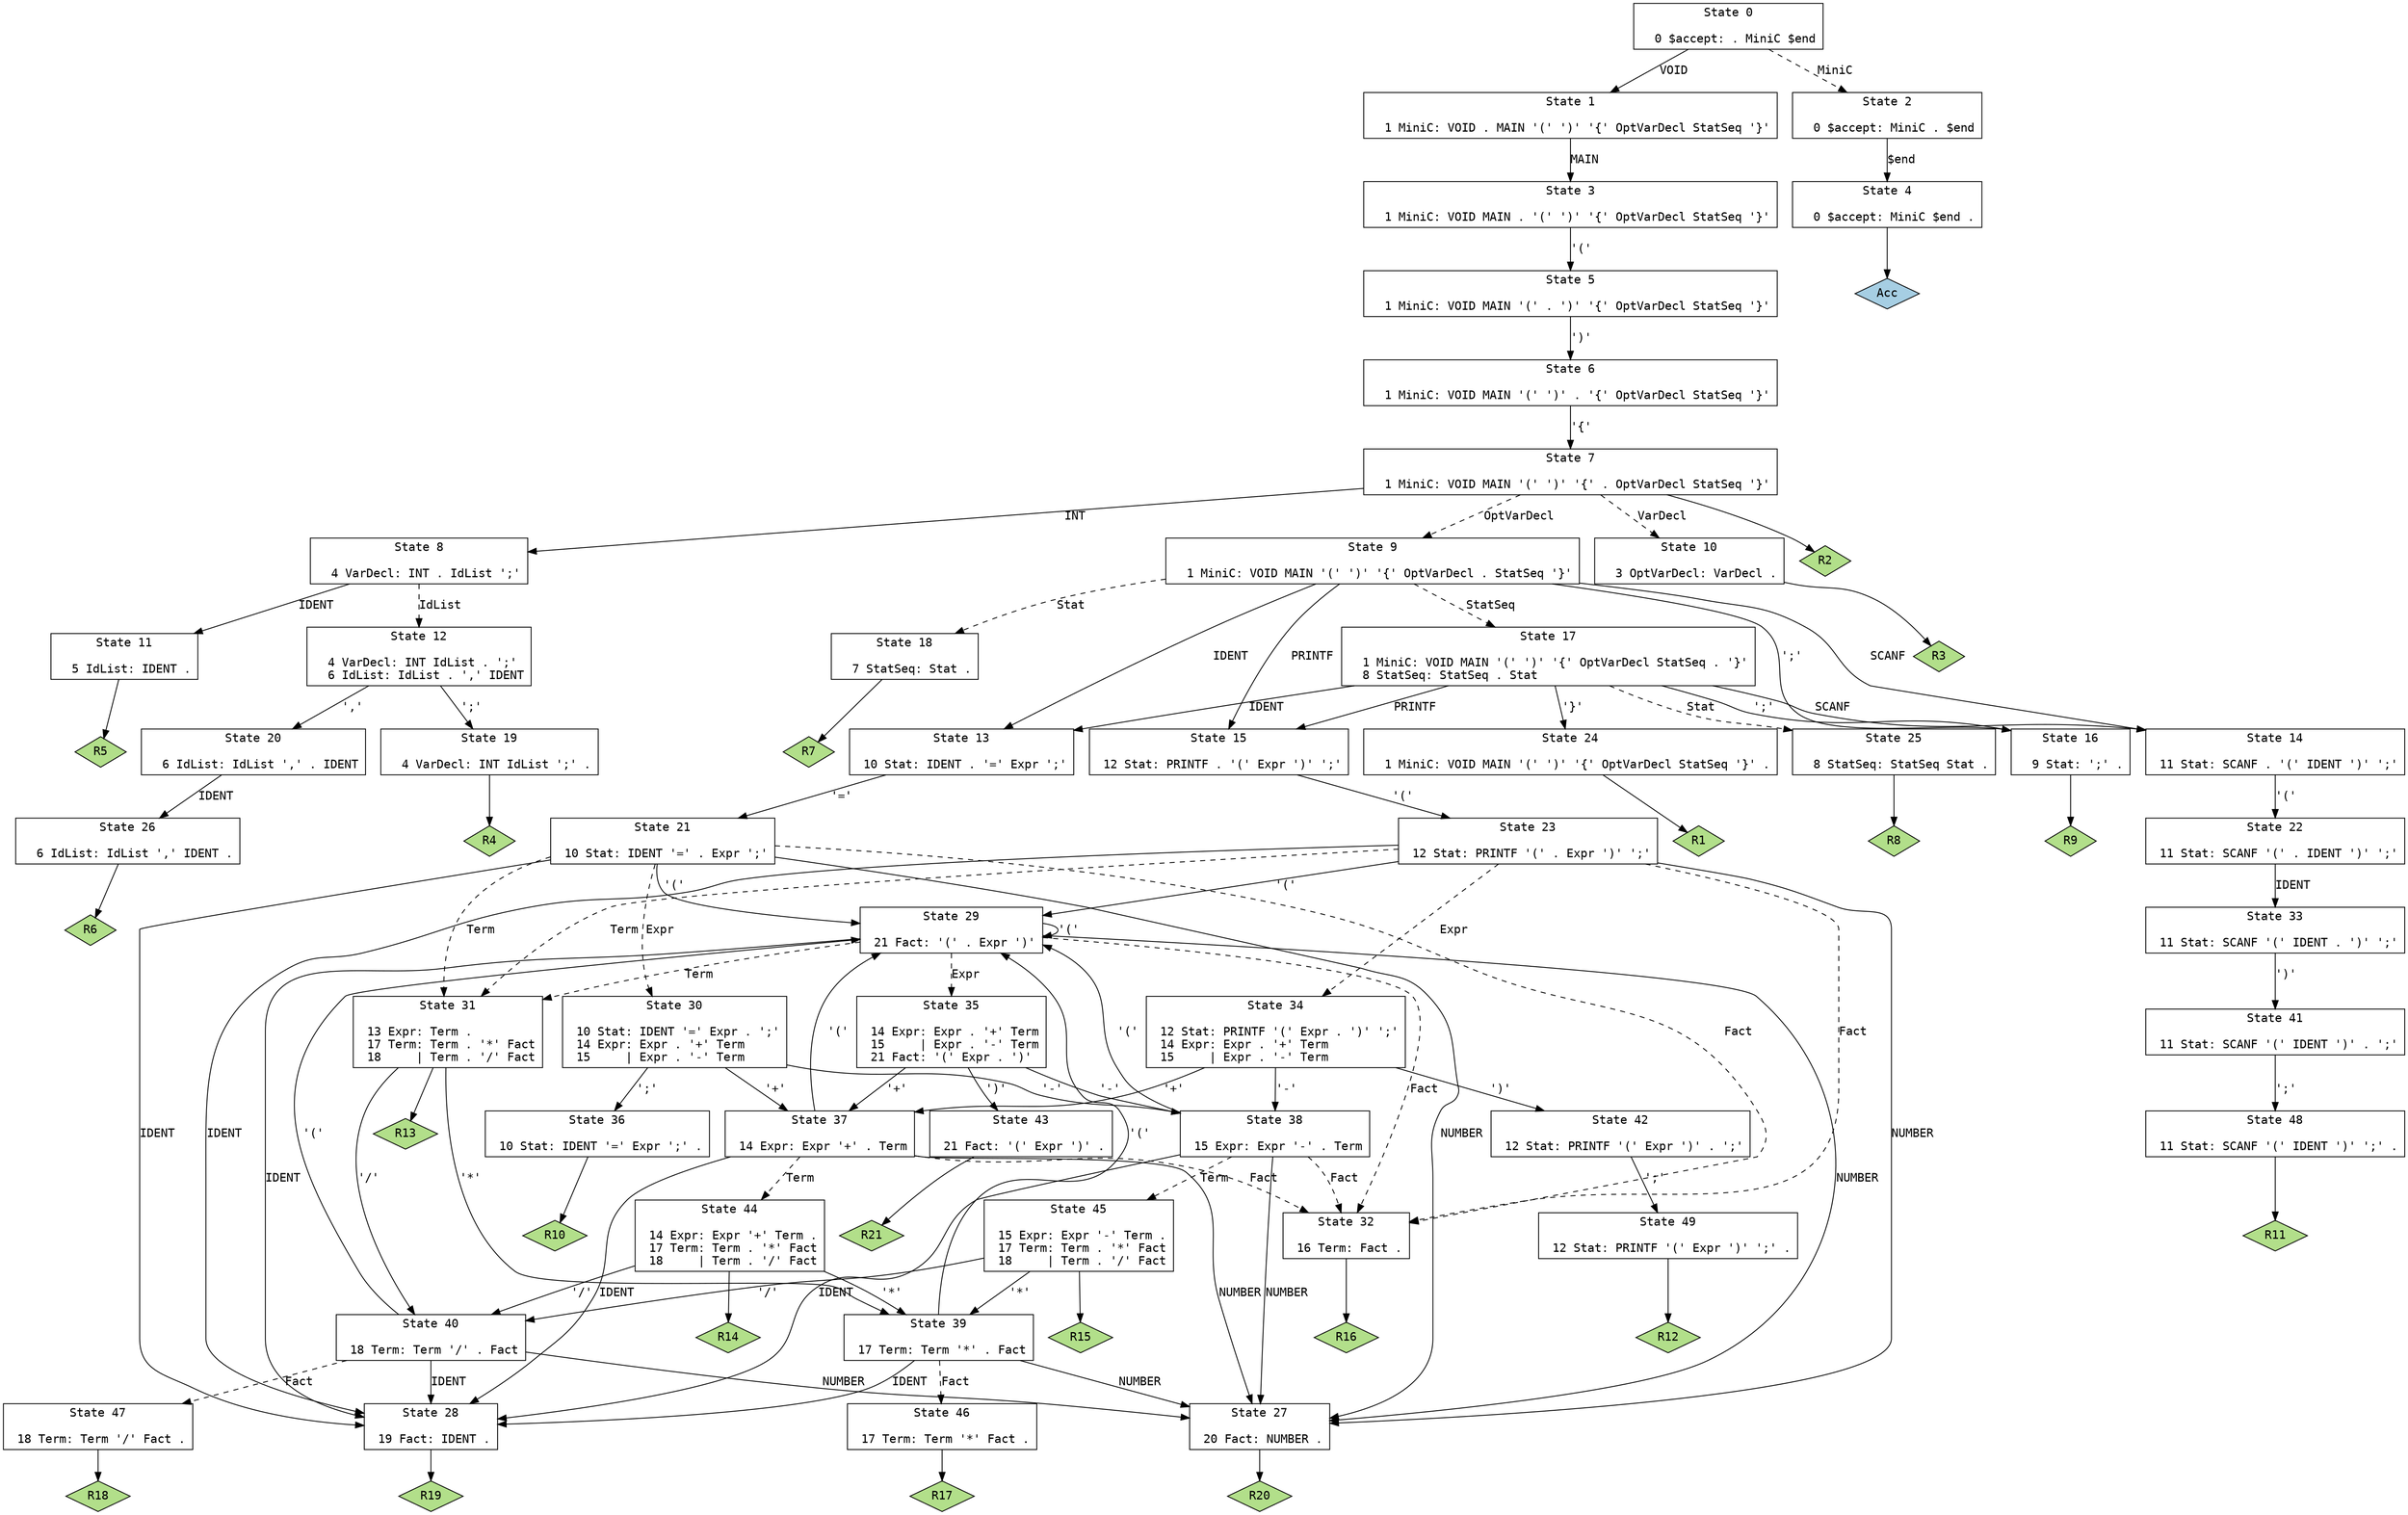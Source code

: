 // Generated by bison.
// Report bugs to <http://sourceforge.net/p/winflexbison/tickets>.
// Home page: <http://sourceforge.net/projects/winflexbison/>.

digraph "MiniC.y"
{
  node [fontname = courier, shape = box, colorscheme = paired6]
  edge [fontname = courier]

  0 [label="State 0\n\l  0 $accept: . MiniC $end\l"]
  0 -> 1 [style=solid label="VOID"]
  0 -> 2 [style=dashed label="MiniC"]
  1 [label="State 1\n\l  1 MiniC: VOID . MAIN '(' ')' '{' OptVarDecl StatSeq '}'\l"]
  1 -> 3 [style=solid label="MAIN"]
  2 [label="State 2\n\l  0 $accept: MiniC . $end\l"]
  2 -> 4 [style=solid label="$end"]
  3 [label="State 3\n\l  1 MiniC: VOID MAIN . '(' ')' '{' OptVarDecl StatSeq '}'\l"]
  3 -> 5 [style=solid label="'('"]
  4 [label="State 4\n\l  0 $accept: MiniC $end .\l"]
  4 -> "4R0" [style=solid]
 "4R0" [label="Acc", fillcolor=1, shape=diamond, style=filled]
  5 [label="State 5\n\l  1 MiniC: VOID MAIN '(' . ')' '{' OptVarDecl StatSeq '}'\l"]
  5 -> 6 [style=solid label="')'"]
  6 [label="State 6\n\l  1 MiniC: VOID MAIN '(' ')' . '{' OptVarDecl StatSeq '}'\l"]
  6 -> 7 [style=solid label="'{'"]
  7 [label="State 7\n\l  1 MiniC: VOID MAIN '(' ')' '{' . OptVarDecl StatSeq '}'\l"]
  7 -> 8 [style=solid label="INT"]
  7 -> 9 [style=dashed label="OptVarDecl"]
  7 -> 10 [style=dashed label="VarDecl"]
  7 -> "7R2" [style=solid]
 "7R2" [label="R2", fillcolor=3, shape=diamond, style=filled]
  8 [label="State 8\n\l  4 VarDecl: INT . IdList ';'\l"]
  8 -> 11 [style=solid label="IDENT"]
  8 -> 12 [style=dashed label="IdList"]
  9 [label="State 9\n\l  1 MiniC: VOID MAIN '(' ')' '{' OptVarDecl . StatSeq '}'\l"]
  9 -> 13 [style=solid label="IDENT"]
  9 -> 14 [style=solid label="SCANF"]
  9 -> 15 [style=solid label="PRINTF"]
  9 -> 16 [style=solid label="';'"]
  9 -> 17 [style=dashed label="StatSeq"]
  9 -> 18 [style=dashed label="Stat"]
  10 [label="State 10\n\l  3 OptVarDecl: VarDecl .\l"]
  10 -> "10R3" [style=solid]
 "10R3" [label="R3", fillcolor=3, shape=diamond, style=filled]
  11 [label="State 11\n\l  5 IdList: IDENT .\l"]
  11 -> "11R5" [style=solid]
 "11R5" [label="R5", fillcolor=3, shape=diamond, style=filled]
  12 [label="State 12\n\l  4 VarDecl: INT IdList . ';'\l  6 IdList: IdList . ',' IDENT\l"]
  12 -> 19 [style=solid label="';'"]
  12 -> 20 [style=solid label="','"]
  13 [label="State 13\n\l 10 Stat: IDENT . '=' Expr ';'\l"]
  13 -> 21 [style=solid label="'='"]
  14 [label="State 14\n\l 11 Stat: SCANF . '(' IDENT ')' ';'\l"]
  14 -> 22 [style=solid label="'('"]
  15 [label="State 15\n\l 12 Stat: PRINTF . '(' Expr ')' ';'\l"]
  15 -> 23 [style=solid label="'('"]
  16 [label="State 16\n\l  9 Stat: ';' .\l"]
  16 -> "16R9" [style=solid]
 "16R9" [label="R9", fillcolor=3, shape=diamond, style=filled]
  17 [label="State 17\n\l  1 MiniC: VOID MAIN '(' ')' '{' OptVarDecl StatSeq . '}'\l  8 StatSeq: StatSeq . Stat\l"]
  17 -> 13 [style=solid label="IDENT"]
  17 -> 14 [style=solid label="SCANF"]
  17 -> 15 [style=solid label="PRINTF"]
  17 -> 24 [style=solid label="'}'"]
  17 -> 16 [style=solid label="';'"]
  17 -> 25 [style=dashed label="Stat"]
  18 [label="State 18\n\l  7 StatSeq: Stat .\l"]
  18 -> "18R7" [style=solid]
 "18R7" [label="R7", fillcolor=3, shape=diamond, style=filled]
  19 [label="State 19\n\l  4 VarDecl: INT IdList ';' .\l"]
  19 -> "19R4" [style=solid]
 "19R4" [label="R4", fillcolor=3, shape=diamond, style=filled]
  20 [label="State 20\n\l  6 IdList: IdList ',' . IDENT\l"]
  20 -> 26 [style=solid label="IDENT"]
  21 [label="State 21\n\l 10 Stat: IDENT '=' . Expr ';'\l"]
  21 -> 27 [style=solid label="NUMBER"]
  21 -> 28 [style=solid label="IDENT"]
  21 -> 29 [style=solid label="'('"]
  21 -> 30 [style=dashed label="Expr"]
  21 -> 31 [style=dashed label="Term"]
  21 -> 32 [style=dashed label="Fact"]
  22 [label="State 22\n\l 11 Stat: SCANF '(' . IDENT ')' ';'\l"]
  22 -> 33 [style=solid label="IDENT"]
  23 [label="State 23\n\l 12 Stat: PRINTF '(' . Expr ')' ';'\l"]
  23 -> 27 [style=solid label="NUMBER"]
  23 -> 28 [style=solid label="IDENT"]
  23 -> 29 [style=solid label="'('"]
  23 -> 34 [style=dashed label="Expr"]
  23 -> 31 [style=dashed label="Term"]
  23 -> 32 [style=dashed label="Fact"]
  24 [label="State 24\n\l  1 MiniC: VOID MAIN '(' ')' '{' OptVarDecl StatSeq '}' .\l"]
  24 -> "24R1" [style=solid]
 "24R1" [label="R1", fillcolor=3, shape=diamond, style=filled]
  25 [label="State 25\n\l  8 StatSeq: StatSeq Stat .\l"]
  25 -> "25R8" [style=solid]
 "25R8" [label="R8", fillcolor=3, shape=diamond, style=filled]
  26 [label="State 26\n\l  6 IdList: IdList ',' IDENT .\l"]
  26 -> "26R6" [style=solid]
 "26R6" [label="R6", fillcolor=3, shape=diamond, style=filled]
  27 [label="State 27\n\l 20 Fact: NUMBER .\l"]
  27 -> "27R20" [style=solid]
 "27R20" [label="R20", fillcolor=3, shape=diamond, style=filled]
  28 [label="State 28\n\l 19 Fact: IDENT .\l"]
  28 -> "28R19" [style=solid]
 "28R19" [label="R19", fillcolor=3, shape=diamond, style=filled]
  29 [label="State 29\n\l 21 Fact: '(' . Expr ')'\l"]
  29 -> 27 [style=solid label="NUMBER"]
  29 -> 28 [style=solid label="IDENT"]
  29 -> 29 [style=solid label="'('"]
  29 -> 35 [style=dashed label="Expr"]
  29 -> 31 [style=dashed label="Term"]
  29 -> 32 [style=dashed label="Fact"]
  30 [label="State 30\n\l 10 Stat: IDENT '=' Expr . ';'\l 14 Expr: Expr . '+' Term\l 15     | Expr . '-' Term\l"]
  30 -> 36 [style=solid label="';'"]
  30 -> 37 [style=solid label="'+'"]
  30 -> 38 [style=solid label="'-'"]
  31 [label="State 31\n\l 13 Expr: Term .\l 17 Term: Term . '*' Fact\l 18     | Term . '/' Fact\l"]
  31 -> 39 [style=solid label="'*'"]
  31 -> 40 [style=solid label="'/'"]
  31 -> "31R13" [style=solid]
 "31R13" [label="R13", fillcolor=3, shape=diamond, style=filled]
  32 [label="State 32\n\l 16 Term: Fact .\l"]
  32 -> "32R16" [style=solid]
 "32R16" [label="R16", fillcolor=3, shape=diamond, style=filled]
  33 [label="State 33\n\l 11 Stat: SCANF '(' IDENT . ')' ';'\l"]
  33 -> 41 [style=solid label="')'"]
  34 [label="State 34\n\l 12 Stat: PRINTF '(' Expr . ')' ';'\l 14 Expr: Expr . '+' Term\l 15     | Expr . '-' Term\l"]
  34 -> 42 [style=solid label="')'"]
  34 -> 37 [style=solid label="'+'"]
  34 -> 38 [style=solid label="'-'"]
  35 [label="State 35\n\l 14 Expr: Expr . '+' Term\l 15     | Expr . '-' Term\l 21 Fact: '(' Expr . ')'\l"]
  35 -> 43 [style=solid label="')'"]
  35 -> 37 [style=solid label="'+'"]
  35 -> 38 [style=solid label="'-'"]
  36 [label="State 36\n\l 10 Stat: IDENT '=' Expr ';' .\l"]
  36 -> "36R10" [style=solid]
 "36R10" [label="R10", fillcolor=3, shape=diamond, style=filled]
  37 [label="State 37\n\l 14 Expr: Expr '+' . Term\l"]
  37 -> 27 [style=solid label="NUMBER"]
  37 -> 28 [style=solid label="IDENT"]
  37 -> 29 [style=solid label="'('"]
  37 -> 44 [style=dashed label="Term"]
  37 -> 32 [style=dashed label="Fact"]
  38 [label="State 38\n\l 15 Expr: Expr '-' . Term\l"]
  38 -> 27 [style=solid label="NUMBER"]
  38 -> 28 [style=solid label="IDENT"]
  38 -> 29 [style=solid label="'('"]
  38 -> 45 [style=dashed label="Term"]
  38 -> 32 [style=dashed label="Fact"]
  39 [label="State 39\n\l 17 Term: Term '*' . Fact\l"]
  39 -> 27 [style=solid label="NUMBER"]
  39 -> 28 [style=solid label="IDENT"]
  39 -> 29 [style=solid label="'('"]
  39 -> 46 [style=dashed label="Fact"]
  40 [label="State 40\n\l 18 Term: Term '/' . Fact\l"]
  40 -> 27 [style=solid label="NUMBER"]
  40 -> 28 [style=solid label="IDENT"]
  40 -> 29 [style=solid label="'('"]
  40 -> 47 [style=dashed label="Fact"]
  41 [label="State 41\n\l 11 Stat: SCANF '(' IDENT ')' . ';'\l"]
  41 -> 48 [style=solid label="';'"]
  42 [label="State 42\n\l 12 Stat: PRINTF '(' Expr ')' . ';'\l"]
  42 -> 49 [style=solid label="';'"]
  43 [label="State 43\n\l 21 Fact: '(' Expr ')' .\l"]
  43 -> "43R21" [style=solid]
 "43R21" [label="R21", fillcolor=3, shape=diamond, style=filled]
  44 [label="State 44\n\l 14 Expr: Expr '+' Term .\l 17 Term: Term . '*' Fact\l 18     | Term . '/' Fact\l"]
  44 -> 39 [style=solid label="'*'"]
  44 -> 40 [style=solid label="'/'"]
  44 -> "44R14" [style=solid]
 "44R14" [label="R14", fillcolor=3, shape=diamond, style=filled]
  45 [label="State 45\n\l 15 Expr: Expr '-' Term .\l 17 Term: Term . '*' Fact\l 18     | Term . '/' Fact\l"]
  45 -> 39 [style=solid label="'*'"]
  45 -> 40 [style=solid label="'/'"]
  45 -> "45R15" [style=solid]
 "45R15" [label="R15", fillcolor=3, shape=diamond, style=filled]
  46 [label="State 46\n\l 17 Term: Term '*' Fact .\l"]
  46 -> "46R17" [style=solid]
 "46R17" [label="R17", fillcolor=3, shape=diamond, style=filled]
  47 [label="State 47\n\l 18 Term: Term '/' Fact .\l"]
  47 -> "47R18" [style=solid]
 "47R18" [label="R18", fillcolor=3, shape=diamond, style=filled]
  48 [label="State 48\n\l 11 Stat: SCANF '(' IDENT ')' ';' .\l"]
  48 -> "48R11" [style=solid]
 "48R11" [label="R11", fillcolor=3, shape=diamond, style=filled]
  49 [label="State 49\n\l 12 Stat: PRINTF '(' Expr ')' ';' .\l"]
  49 -> "49R12" [style=solid]
 "49R12" [label="R12", fillcolor=3, shape=diamond, style=filled]
}
